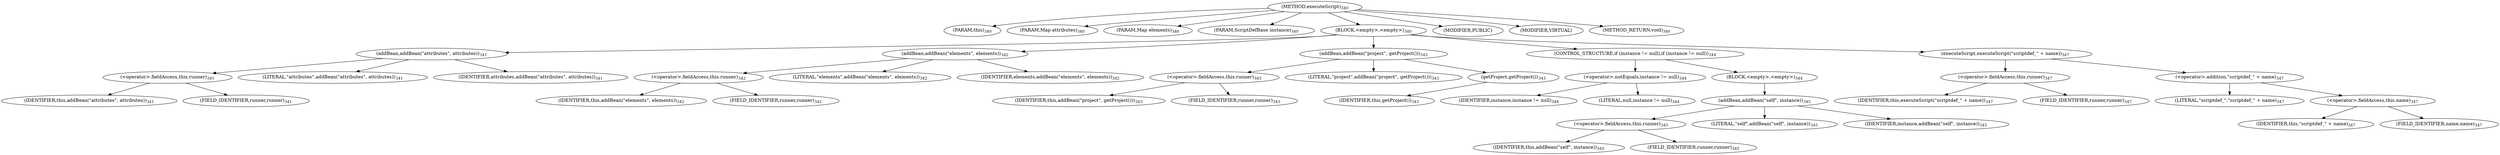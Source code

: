digraph "executeScript" {  
"732" [label = <(METHOD,executeScript)<SUB>340</SUB>> ]
"67" [label = <(PARAM,this)<SUB>340</SUB>> ]
"733" [label = <(PARAM,Map attributes)<SUB>340</SUB>> ]
"734" [label = <(PARAM,Map elements)<SUB>340</SUB>> ]
"735" [label = <(PARAM,ScriptDefBase instance)<SUB>340</SUB>> ]
"736" [label = <(BLOCK,&lt;empty&gt;,&lt;empty&gt;)<SUB>340</SUB>> ]
"737" [label = <(addBean,addBean(&quot;attributes&quot;, attributes))<SUB>341</SUB>> ]
"738" [label = <(&lt;operator&gt;.fieldAccess,this.runner)<SUB>341</SUB>> ]
"739" [label = <(IDENTIFIER,this,addBean(&quot;attributes&quot;, attributes))<SUB>341</SUB>> ]
"740" [label = <(FIELD_IDENTIFIER,runner,runner)<SUB>341</SUB>> ]
"741" [label = <(LITERAL,&quot;attributes&quot;,addBean(&quot;attributes&quot;, attributes))<SUB>341</SUB>> ]
"742" [label = <(IDENTIFIER,attributes,addBean(&quot;attributes&quot;, attributes))<SUB>341</SUB>> ]
"743" [label = <(addBean,addBean(&quot;elements&quot;, elements))<SUB>342</SUB>> ]
"744" [label = <(&lt;operator&gt;.fieldAccess,this.runner)<SUB>342</SUB>> ]
"745" [label = <(IDENTIFIER,this,addBean(&quot;elements&quot;, elements))<SUB>342</SUB>> ]
"746" [label = <(FIELD_IDENTIFIER,runner,runner)<SUB>342</SUB>> ]
"747" [label = <(LITERAL,&quot;elements&quot;,addBean(&quot;elements&quot;, elements))<SUB>342</SUB>> ]
"748" [label = <(IDENTIFIER,elements,addBean(&quot;elements&quot;, elements))<SUB>342</SUB>> ]
"749" [label = <(addBean,addBean(&quot;project&quot;, getProject()))<SUB>343</SUB>> ]
"750" [label = <(&lt;operator&gt;.fieldAccess,this.runner)<SUB>343</SUB>> ]
"751" [label = <(IDENTIFIER,this,addBean(&quot;project&quot;, getProject()))<SUB>343</SUB>> ]
"752" [label = <(FIELD_IDENTIFIER,runner,runner)<SUB>343</SUB>> ]
"753" [label = <(LITERAL,&quot;project&quot;,addBean(&quot;project&quot;, getProject()))<SUB>343</SUB>> ]
"754" [label = <(getProject,getProject())<SUB>343</SUB>> ]
"66" [label = <(IDENTIFIER,this,getProject())<SUB>343</SUB>> ]
"755" [label = <(CONTROL_STRUCTURE,if (instance != null),if (instance != null))<SUB>344</SUB>> ]
"756" [label = <(&lt;operator&gt;.notEquals,instance != null)<SUB>344</SUB>> ]
"757" [label = <(IDENTIFIER,instance,instance != null)<SUB>344</SUB>> ]
"758" [label = <(LITERAL,null,instance != null)<SUB>344</SUB>> ]
"759" [label = <(BLOCK,&lt;empty&gt;,&lt;empty&gt;)<SUB>344</SUB>> ]
"760" [label = <(addBean,addBean(&quot;self&quot;, instance))<SUB>345</SUB>> ]
"761" [label = <(&lt;operator&gt;.fieldAccess,this.runner)<SUB>345</SUB>> ]
"762" [label = <(IDENTIFIER,this,addBean(&quot;self&quot;, instance))<SUB>345</SUB>> ]
"763" [label = <(FIELD_IDENTIFIER,runner,runner)<SUB>345</SUB>> ]
"764" [label = <(LITERAL,&quot;self&quot;,addBean(&quot;self&quot;, instance))<SUB>345</SUB>> ]
"765" [label = <(IDENTIFIER,instance,addBean(&quot;self&quot;, instance))<SUB>345</SUB>> ]
"766" [label = <(executeScript,executeScript(&quot;scriptdef_&quot; + name))<SUB>347</SUB>> ]
"767" [label = <(&lt;operator&gt;.fieldAccess,this.runner)<SUB>347</SUB>> ]
"768" [label = <(IDENTIFIER,this,executeScript(&quot;scriptdef_&quot; + name))<SUB>347</SUB>> ]
"769" [label = <(FIELD_IDENTIFIER,runner,runner)<SUB>347</SUB>> ]
"770" [label = <(&lt;operator&gt;.addition,&quot;scriptdef_&quot; + name)<SUB>347</SUB>> ]
"771" [label = <(LITERAL,&quot;scriptdef_&quot;,&quot;scriptdef_&quot; + name)<SUB>347</SUB>> ]
"772" [label = <(&lt;operator&gt;.fieldAccess,this.name)<SUB>347</SUB>> ]
"773" [label = <(IDENTIFIER,this,&quot;scriptdef_&quot; + name)<SUB>347</SUB>> ]
"774" [label = <(FIELD_IDENTIFIER,name,name)<SUB>347</SUB>> ]
"775" [label = <(MODIFIER,PUBLIC)> ]
"776" [label = <(MODIFIER,VIRTUAL)> ]
"777" [label = <(METHOD_RETURN,void)<SUB>340</SUB>> ]
  "732" -> "67" 
  "732" -> "733" 
  "732" -> "734" 
  "732" -> "735" 
  "732" -> "736" 
  "732" -> "775" 
  "732" -> "776" 
  "732" -> "777" 
  "736" -> "737" 
  "736" -> "743" 
  "736" -> "749" 
  "736" -> "755" 
  "736" -> "766" 
  "737" -> "738" 
  "737" -> "741" 
  "737" -> "742" 
  "738" -> "739" 
  "738" -> "740" 
  "743" -> "744" 
  "743" -> "747" 
  "743" -> "748" 
  "744" -> "745" 
  "744" -> "746" 
  "749" -> "750" 
  "749" -> "753" 
  "749" -> "754" 
  "750" -> "751" 
  "750" -> "752" 
  "754" -> "66" 
  "755" -> "756" 
  "755" -> "759" 
  "756" -> "757" 
  "756" -> "758" 
  "759" -> "760" 
  "760" -> "761" 
  "760" -> "764" 
  "760" -> "765" 
  "761" -> "762" 
  "761" -> "763" 
  "766" -> "767" 
  "766" -> "770" 
  "767" -> "768" 
  "767" -> "769" 
  "770" -> "771" 
  "770" -> "772" 
  "772" -> "773" 
  "772" -> "774" 
}
